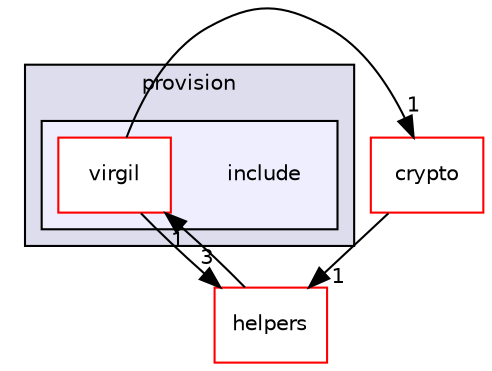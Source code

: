 digraph "include" {
  compound=true
  node [ fontsize="10", fontname="Helvetica"];
  edge [ labelfontsize="10", labelfontname="Helvetica"];
  subgraph clusterdir_82c980a174055921978dd849981d489c {
    graph [ bgcolor="#ddddee", pencolor="black", label="provision" fontname="Helvetica", fontsize="10", URL="dir_82c980a174055921978dd849981d489c.html"]
  subgraph clusterdir_b776d88c6417a47b031082d287e3c61a {
    graph [ bgcolor="#eeeeff", pencolor="black", label="" URL="dir_b776d88c6417a47b031082d287e3c61a.html"];
    dir_b776d88c6417a47b031082d287e3c61a [shape=plaintext label="include"];
    dir_b921252090e21c145b911b4c32b0877e [shape=box label="virgil" color="red" fillcolor="white" style="filled" URL="dir_b921252090e21c145b911b4c32b0877e.html"];
  }
  }
  dir_fdd8a560e62e0c17cb1c1d2c36eb6160 [shape=box label="crypto" fillcolor="white" style="filled" color="red" URL="dir_fdd8a560e62e0c17cb1c1d2c36eb6160.html"];
  dir_861f50189fda057e6c57d1c1130602b3 [shape=box label="helpers" fillcolor="white" style="filled" color="red" URL="dir_861f50189fda057e6c57d1c1130602b3.html"];
  dir_b921252090e21c145b911b4c32b0877e->dir_fdd8a560e62e0c17cb1c1d2c36eb6160 [headlabel="1", labeldistance=1.5 headhref="dir_000070_000014.html"];
  dir_b921252090e21c145b911b4c32b0877e->dir_861f50189fda057e6c57d1c1130602b3 [headlabel="3", labeldistance=1.5 headhref="dir_000070_000052.html"];
  dir_861f50189fda057e6c57d1c1130602b3->dir_b921252090e21c145b911b4c32b0877e [headlabel="1", labeldistance=1.5 headhref="dir_000052_000070.html"];
  dir_fdd8a560e62e0c17cb1c1d2c36eb6160->dir_861f50189fda057e6c57d1c1130602b3 [headlabel="1", labeldistance=1.5 headhref="dir_000014_000052.html"];
}
